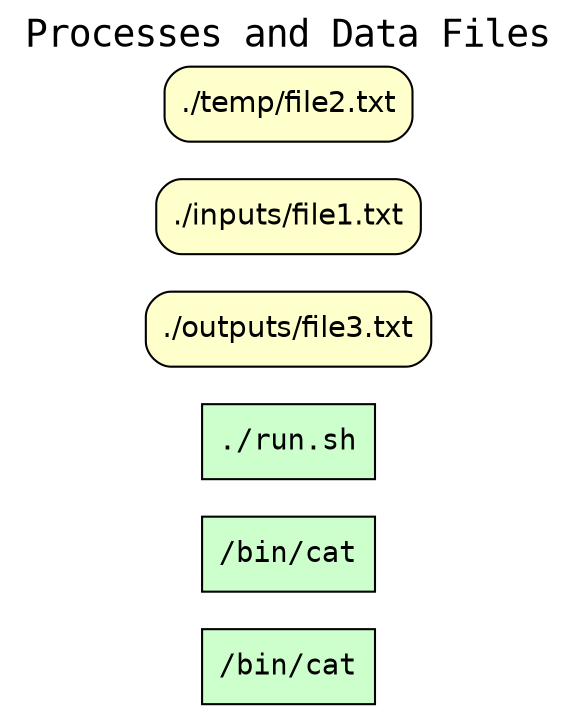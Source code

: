 
digraph wt_run {
rankdir=LR
fontname=Courier; fontsize=18; labelloc=t
label="Processes and Data Files"
node[shape=box style="filled" fillcolor="#CCFFCC" peripheries=1 fontname=Courier]
"exe:e3" [label="/bin/cat"]
"exe:e2" [label="/bin/cat"]
"exe:e1" [label="./run.sh"]
node[shape=box style="rounded,filled" fillcolor="#FFFFCC" peripheries=1 fontname=Helvetica]
"access:i20" [label="./outputs/file3.txt"]
"access:i19" [label="./inputs/file1.txt"]
"access:i11" [label="./temp/file2.txt"]
}

